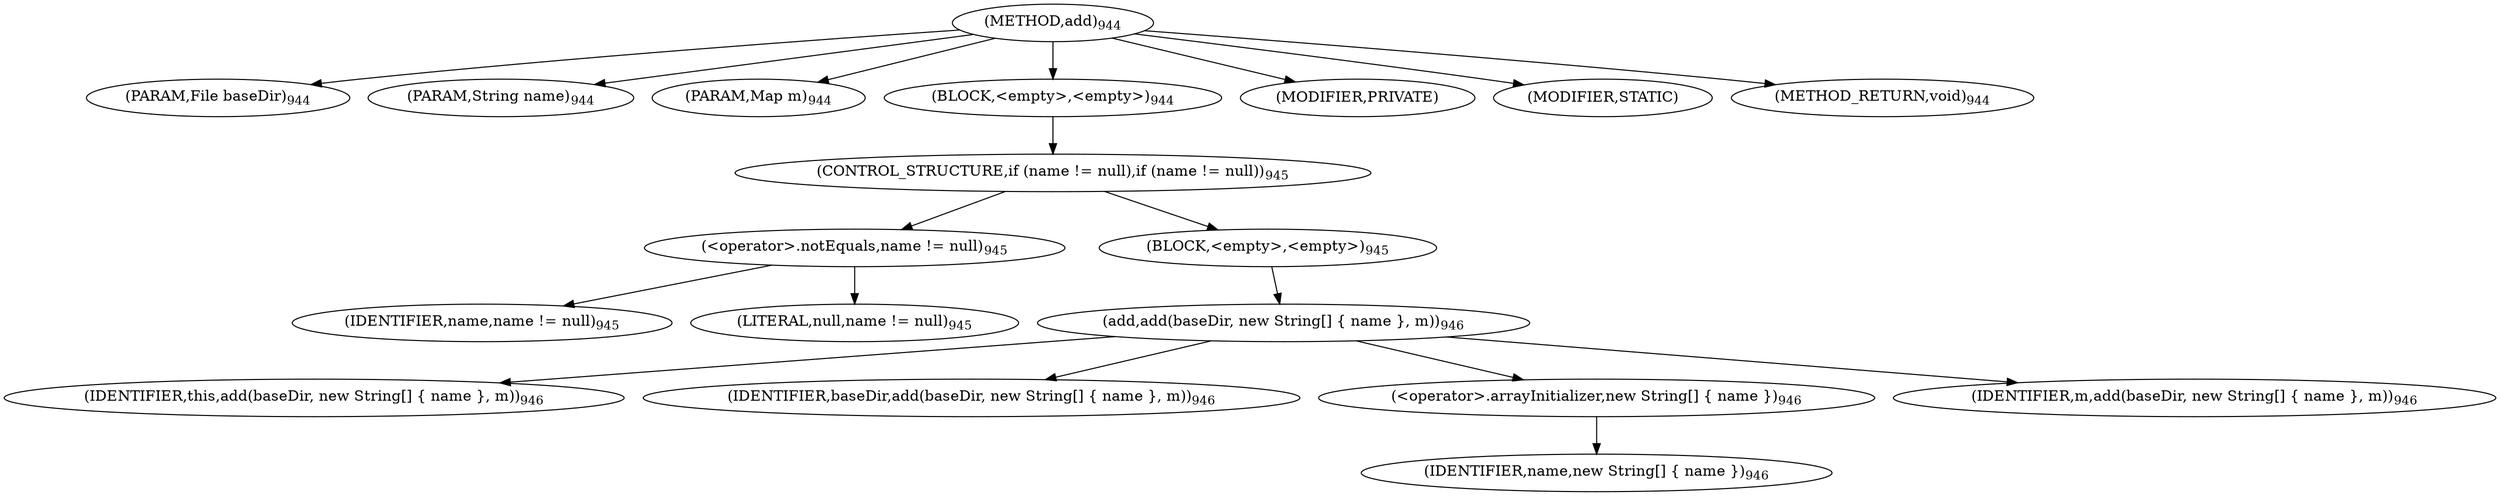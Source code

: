 digraph "add" {  
"2555" [label = <(METHOD,add)<SUB>944</SUB>> ]
"2556" [label = <(PARAM,File baseDir)<SUB>944</SUB>> ]
"2557" [label = <(PARAM,String name)<SUB>944</SUB>> ]
"2558" [label = <(PARAM,Map m)<SUB>944</SUB>> ]
"2559" [label = <(BLOCK,&lt;empty&gt;,&lt;empty&gt;)<SUB>944</SUB>> ]
"2560" [label = <(CONTROL_STRUCTURE,if (name != null),if (name != null))<SUB>945</SUB>> ]
"2561" [label = <(&lt;operator&gt;.notEquals,name != null)<SUB>945</SUB>> ]
"2562" [label = <(IDENTIFIER,name,name != null)<SUB>945</SUB>> ]
"2563" [label = <(LITERAL,null,name != null)<SUB>945</SUB>> ]
"2564" [label = <(BLOCK,&lt;empty&gt;,&lt;empty&gt;)<SUB>945</SUB>> ]
"2565" [label = <(add,add(baseDir, new String[] { name }, m))<SUB>946</SUB>> ]
"2566" [label = <(IDENTIFIER,this,add(baseDir, new String[] { name }, m))<SUB>946</SUB>> ]
"2567" [label = <(IDENTIFIER,baseDir,add(baseDir, new String[] { name }, m))<SUB>946</SUB>> ]
"2568" [label = <(&lt;operator&gt;.arrayInitializer,new String[] { name })<SUB>946</SUB>> ]
"2569" [label = <(IDENTIFIER,name,new String[] { name })<SUB>946</SUB>> ]
"2570" [label = <(IDENTIFIER,m,add(baseDir, new String[] { name }, m))<SUB>946</SUB>> ]
"2571" [label = <(MODIFIER,PRIVATE)> ]
"2572" [label = <(MODIFIER,STATIC)> ]
"2573" [label = <(METHOD_RETURN,void)<SUB>944</SUB>> ]
  "2555" -> "2556" 
  "2555" -> "2557" 
  "2555" -> "2558" 
  "2555" -> "2559" 
  "2555" -> "2571" 
  "2555" -> "2572" 
  "2555" -> "2573" 
  "2559" -> "2560" 
  "2560" -> "2561" 
  "2560" -> "2564" 
  "2561" -> "2562" 
  "2561" -> "2563" 
  "2564" -> "2565" 
  "2565" -> "2566" 
  "2565" -> "2567" 
  "2565" -> "2568" 
  "2565" -> "2570" 
  "2568" -> "2569" 
}
